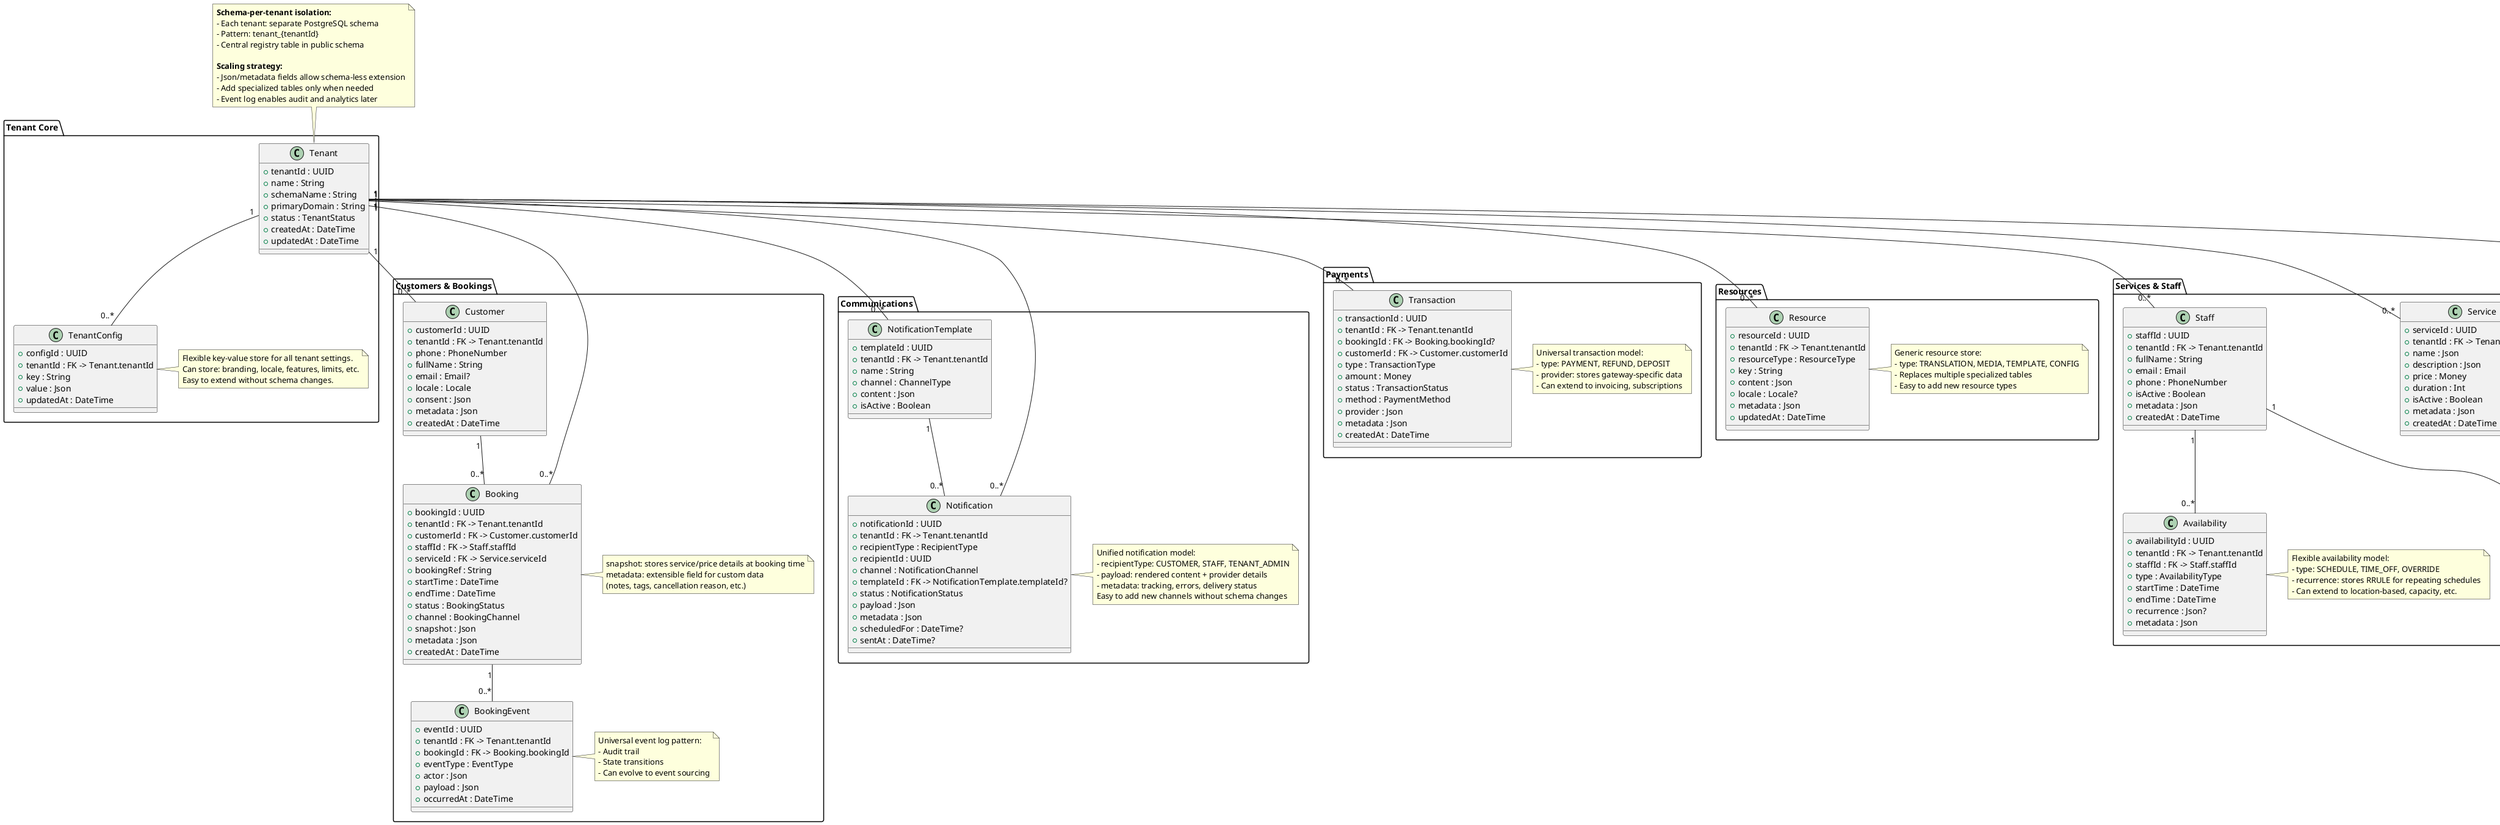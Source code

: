 @startuml

package "Tenant Core" {
  class Tenant {
    +tenantId : UUID
    +name : String
    +schemaName : String
    +primaryDomain : String
    +status : TenantStatus
    +createdAt : DateTime
    +updatedAt : DateTime
  }

  class TenantConfig {
    +configId : UUID
    +tenantId : FK -> Tenant.tenantId
    +key : String
    +value : Json
    +updatedAt : DateTime
  }

  note right of TenantConfig
    Flexible key-value store for all tenant settings.
    Can store: branding, locale, features, limits, etc.
    Easy to extend without schema changes.
  end note

  Tenant "1" -- "0..*" TenantConfig
}

package "Services & Staff" {
  class Service {
    +serviceId : UUID
    +tenantId : FK -> Tenant.tenantId
    +name : Json
    +description : Json
    +price : Money
    +duration : Int
    +isActive : Boolean
    +metadata : Json
    +createdAt : DateTime
  }

  class Staff {
    +staffId : UUID
    +tenantId : FK -> Tenant.tenantId
    +fullName : String
    +email : Email
    +phone : PhoneNumber
    +isActive : Boolean
    +metadata : Json
    +createdAt : DateTime
  }

  class StaffService {
    +id : UUID
    +tenantId : FK -> Tenant.tenantId
    +staffId : FK -> Staff.staffId
    +serviceId : FK -> Service.serviceId
    +overrides : Json
  }

  class Availability {
    +availabilityId : UUID
    +tenantId : FK -> Tenant.tenantId
    +staffId : FK -> Staff.staffId
    +type : AvailabilityType
    +startTime : DateTime
    +endTime : DateTime
    +recurrence : Json?
    +metadata : Json
  }

  note right of Availability
    Flexible availability model:
    - type: SCHEDULE, TIME_OFF, OVERRIDE
    - recurrence: stores RRULE for repeating schedules
    - Can extend to location-based, capacity, etc.
  end note

  Staff "1" -- "0..*" StaffService
  Service "1" -- "0..*" StaffService
  Staff "1" -- "0..*" Availability
}

package "Customers & Bookings" {
  class Customer {
    +customerId : UUID
    +tenantId : FK -> Tenant.tenantId
    +phone : PhoneNumber
    +fullName : String
    +email : Email?
    +locale : Locale
    +consent : Json
    +metadata : Json
    +createdAt : DateTime
  }

  class Booking {
    +bookingId : UUID
    +tenantId : FK -> Tenant.tenantId
    +customerId : FK -> Customer.customerId
    +staffId : FK -> Staff.staffId
    +serviceId : FK -> Service.serviceId
    +bookingRef : String
    +startTime : DateTime
    +endTime : DateTime
    +status : BookingStatus
    +channel : BookingChannel
    +snapshot : Json
    +metadata : Json
    +createdAt : DateTime
  }

  note right of Booking
    snapshot: stores service/price details at booking time
    metadata: extensible field for custom data
    (notes, tags, cancellation reason, etc.)
  end note

  class BookingEvent {
    +eventId : UUID
    +tenantId : FK -> Tenant.tenantId
    +bookingId : FK -> Booking.bookingId
    +eventType : EventType
    +actor : Json
    +payload : Json
    +occurredAt : DateTime
  }

  note right of BookingEvent
    Universal event log pattern:
    - Audit trail
    - State transitions
    - Can evolve to event sourcing
  end note

  Customer "1" -- "0..*" Booking
  Booking "1" -- "0..*" BookingEvent
}

package "Communications" {
  class NotificationTemplate {
    +templateId : UUID
    +tenantId : FK -> Tenant.tenantId
    +name : String
    +channel : ChannelType
    +content : Json
    +isActive : Boolean
  }

  class Notification {
    +notificationId : UUID
    +tenantId : FK -> Tenant.tenantId
    +recipientType : RecipientType
    +recipientId : UUID
    +channel : NotificationChannel
    +templateId : FK -> NotificationTemplate.templateId?
    +status : NotificationStatus
    +payload : Json
    +metadata : Json
    +scheduledFor : DateTime?
    +sentAt : DateTime?
  }

  note right of Notification
    Unified notification model:
    - recipientType: CUSTOMER, STAFF, TENANT_ADMIN
    - payload: rendered content + provider details
    - metadata: tracking, errors, delivery status
    Easy to add new channels without schema changes
  end note

  NotificationTemplate "1" -- "0..*" Notification
}

package "Payments" {
  class Transaction {
    +transactionId : UUID
    +tenantId : FK -> Tenant.tenantId
    +bookingId : FK -> Booking.bookingId?
    +customerId : FK -> Customer.customerId
    +type : TransactionType
    +amount : Money
    +status : TransactionStatus
    +method : PaymentMethod
    +provider : Json
    +metadata : Json
    +createdAt : DateTime
  }

  note right of Transaction
    Universal transaction model:
    - type: PAYMENT, REFUND, DEPOSIT
    - provider: stores gateway-specific data
    - Can extend to invoicing, subscriptions
  end note
}

package "Resources" {
  class Resource {
    +resourceId : UUID
    +tenantId : FK -> Tenant.tenantId
    +resourceType : ResourceType
    +key : String
    +content : Json
    +locale : Locale?
    +metadata : Json
    +updatedAt : DateTime
  }

  note right of Resource
    Generic resource store:
    - type: TRANSLATION, MEDIA, TEMPLATE, CONFIG
    - Replaces multiple specialized tables
    - Easy to add new resource types
  end note
}

package "Access Control" {
  class User {
    +userId : UUID
    +email : Email
    +passwordHash : String
    +isActive : Boolean
    +metadata : Json
    +createdAt : DateTime
  }

  class TenantMembership {
    +membershipId : UUID
    +tenantId : FK -> Tenant.tenantId
    +userId : FK -> User.userId
    +role : Role
    +permissions : Json
    +isActive : Boolean
    +metadata : Json
    +joinedAt : DateTime
  }

  note right of TenantMembership
    Flexible role-based access:
    - role: OWNER, ADMIN, STAFF, VIEWER
    - permissions: granular overrides
    - Can link to Staff entity via metadata
  end note

  User "1" -- "0..*" TenantMembership
  Tenant "1" -- "0..*" TenantMembership
}

' Cross-package relationships
Tenant "1" -- "0..*" Service
Tenant "1" -- "0..*" Staff
Tenant "1" -- "0..*" Customer
Tenant "1" -- "0..*" Booking
Tenant "1" -- "0..*" Transaction
Tenant "1" -- "0..*" Resource
Tenant "1" -- "0..*" NotificationTemplate
Tenant "1" -- "0..*" Notification

note top of Tenant
  **Schema-per-tenant isolation:**
  - Each tenant: separate PostgreSQL schema
  - Pattern: tenant_{tenantId}
  - Central registry table in public schema

  **Scaling strategy:**
  - Json/metadata fields allow schema-less extension
  - Add specialized tables only when needed
  - Event log enables audit and analytics later
end note

@enduml
